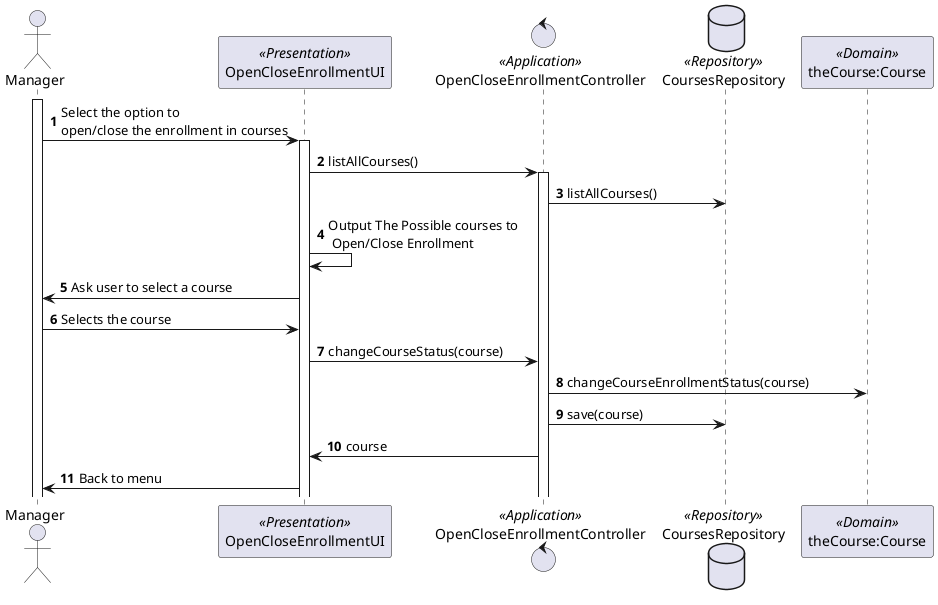 @startuml
'https://plantuml.com/sequence-diagram

autonumber

actor Manager as Actor
activate Actor
participant OpenCloseEnrollmentUI as UI <<Presentation>>
control OpenCloseEnrollmentController as Controller <<Application>>
database CoursesRepository as Repository <<Repository>>
participant "theCourse:Course" as Course <<Domain>>

Actor -> UI: Select the option to \nopen/close the enrollment in courses
activate UI
UI -> Controller: listAllCourses()
activate Controller
Controller -> Repository: listAllCourses()
UI -> UI: Output The Possible courses to \n Open/Close Enrollment
Actor <- UI: Ask user to select a course
Actor -> UI: Selects the course
UI -> Controller: changeCourseStatus(course)
Controller -> Course: changeCourseEnrollmentStatus(course)
Controller -> Repository: save(course)
UI <- Controller: course
Actor <- UI: Back to menu


@enduml